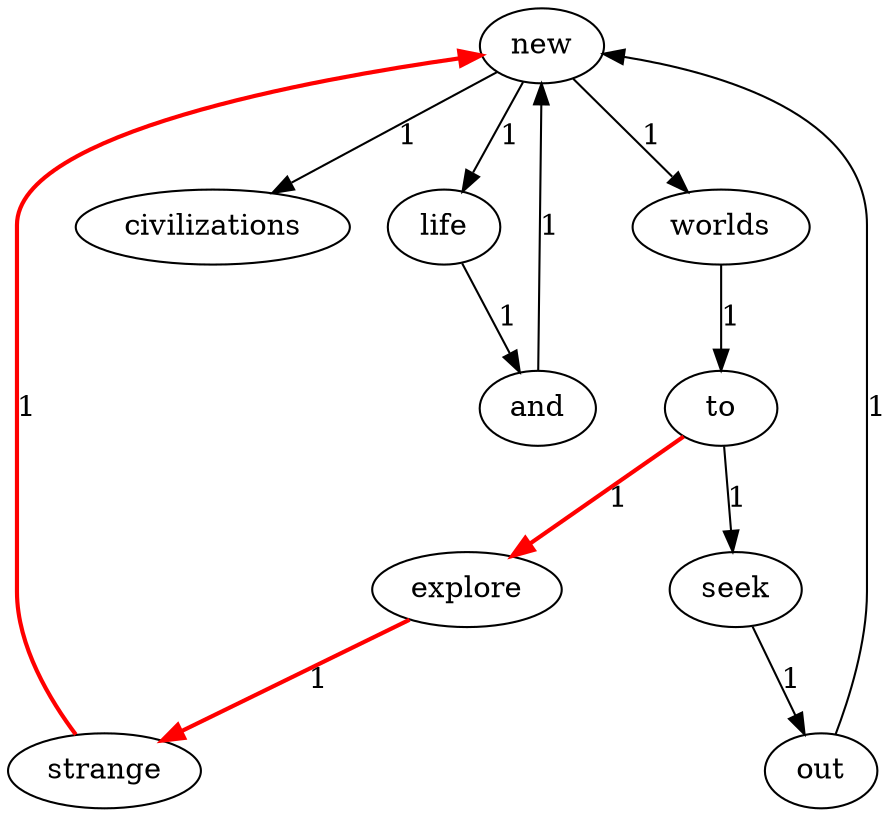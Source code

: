 digraph G {
new -> worlds [label=1];
new -> civilizations [label=1];
new -> life [label=1];
worlds -> to [label=1];
explore -> strange [label=1, color=red, penwidth=2.0];
and -> new [label=1];
to -> explore [label=1, color=red, penwidth=2.0];
to -> seek [label=1];
seek -> out [label=1];
strange -> new [label=1, color=red, penwidth=2.0];
life -> and [label=1];
out -> new [label=1];
}